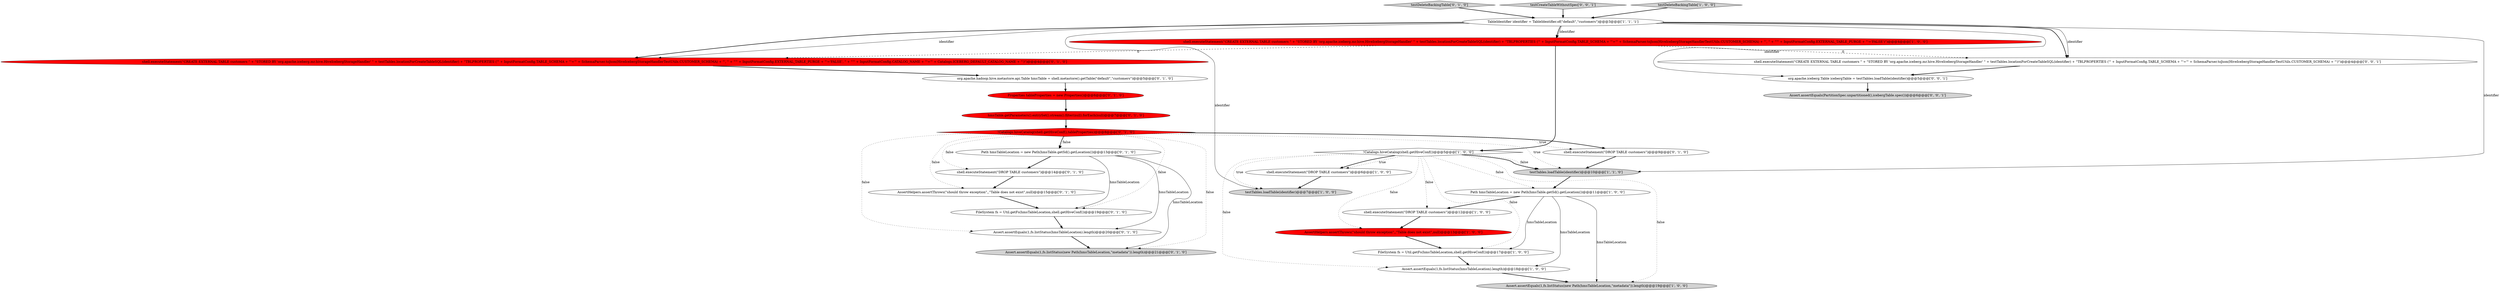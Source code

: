 digraph {
20 [style = filled, label = "testDeleteBackingTable['0', '1', '0']", fillcolor = lightgray, shape = diamond image = "AAA0AAABBB2BBB"];
17 [style = filled, label = "hmsTable.getParameters().entrySet().stream().filter(null).forEach(null)@@@7@@@['0', '1', '0']", fillcolor = red, shape = ellipse image = "AAA1AAABBB2BBB"];
7 [style = filled, label = "Path hmsTableLocation = new Path(hmsTable.getSd().getLocation())@@@11@@@['1', '0', '0']", fillcolor = white, shape = ellipse image = "AAA0AAABBB1BBB"];
4 [style = filled, label = "shell.executeStatement(\"DROP TABLE customers\")@@@12@@@['1', '0', '0']", fillcolor = white, shape = ellipse image = "AAA0AAABBB1BBB"];
16 [style = filled, label = "shell.executeStatement(\"DROP TABLE customers\")@@@9@@@['0', '1', '0']", fillcolor = white, shape = ellipse image = "AAA0AAABBB2BBB"];
19 [style = filled, label = "AssertHelpers.assertThrows(\"should throw exception\",,\"Table does not exist\",null)@@@15@@@['0', '1', '0']", fillcolor = white, shape = ellipse image = "AAA0AAABBB2BBB"];
22 [style = filled, label = "shell.executeStatement(\"CREATE EXTERNAL TABLE customers \" + \"STORED BY 'org.apache.iceberg.mr.hive.HiveIcebergStorageHandler' \" + testTables.locationForCreateTableSQL(identifier) + \"TBLPROPERTIES ('\" + InputFormatConfig.TABLE_SCHEMA + \"'='\" + SchemaParser.toJson(HiveIcebergStorageHandlerTestUtils.CUSTOMER_SCHEMA) + \"', \" + \"'\" + InputFormatConfig.EXTERNAL_TABLE_PURGE + \"'='FALSE', \" + \"'\" + InputFormatConfig.CATALOG_NAME + \"'='\" + Catalogs.ICEBERG_DEFAULT_CATALOG_NAME + \"')\")@@@4@@@['0', '1', '0']", fillcolor = red, shape = ellipse image = "AAA1AAABBB2BBB"];
28 [style = filled, label = "testCreateTableWithoutSpec['0', '0', '1']", fillcolor = lightgray, shape = diamond image = "AAA0AAABBB3BBB"];
6 [style = filled, label = "!Catalogs.hiveCatalog(shell.getHiveConf())@@@5@@@['1', '0', '0']", fillcolor = white, shape = diamond image = "AAA0AAABBB1BBB"];
14 [style = filled, label = "FileSystem fs = Util.getFs(hmsTableLocation,shell.getHiveConf())@@@19@@@['0', '1', '0']", fillcolor = white, shape = ellipse image = "AAA0AAABBB2BBB"];
15 [style = filled, label = "org.apache.hadoop.hive.metastore.api.Table hmsTable = shell.metastore().getTable(\"default\",\"customers\")@@@5@@@['0', '1', '0']", fillcolor = white, shape = ellipse image = "AAA0AAABBB2BBB"];
2 [style = filled, label = "Assert.assertEquals(1,fs.listStatus(hmsTableLocation).length)@@@18@@@['1', '0', '0']", fillcolor = white, shape = ellipse image = "AAA0AAABBB1BBB"];
24 [style = filled, label = "Assert.assertEquals(1,fs.listStatus(hmsTableLocation).length)@@@20@@@['0', '1', '0']", fillcolor = white, shape = ellipse image = "AAA0AAABBB2BBB"];
21 [style = filled, label = "Path hmsTableLocation = new Path(hmsTable.getSd().getLocation())@@@13@@@['0', '1', '0']", fillcolor = white, shape = ellipse image = "AAA0AAABBB2BBB"];
27 [style = filled, label = "Assert.assertEquals(PartitionSpec.unpartitioned(),icebergTable.spec())@@@6@@@['0', '0', '1']", fillcolor = lightgray, shape = ellipse image = "AAA0AAABBB3BBB"];
23 [style = filled, label = "!Catalogs.hiveCatalog(shell.getHiveConf(),tableProperties)@@@8@@@['0', '1', '0']", fillcolor = red, shape = diamond image = "AAA1AAABBB2BBB"];
10 [style = filled, label = "shell.executeStatement(\"DROP TABLE customers\")@@@6@@@['1', '0', '0']", fillcolor = white, shape = ellipse image = "AAA0AAABBB1BBB"];
26 [style = filled, label = "shell.executeStatement(\"CREATE EXTERNAL TABLE customers \" + \"STORED BY 'org.apache.iceberg.mr.hive.HiveIcebergStorageHandler' \" + testTables.locationForCreateTableSQL(identifier) + \"TBLPROPERTIES ('\" + InputFormatConfig.TABLE_SCHEMA + \"'='\" + SchemaParser.toJson(HiveIcebergStorageHandlerTestUtils.CUSTOMER_SCHEMA) + \"')\")@@@4@@@['0', '0', '1']", fillcolor = white, shape = ellipse image = "AAA0AAABBB3BBB"];
0 [style = filled, label = "testDeleteBackingTable['1', '0', '0']", fillcolor = lightgray, shape = diamond image = "AAA0AAABBB1BBB"];
18 [style = filled, label = "Properties tableProperties = new Properties()@@@6@@@['0', '1', '0']", fillcolor = red, shape = ellipse image = "AAA1AAABBB2BBB"];
5 [style = filled, label = "shell.executeStatement(\"CREATE EXTERNAL TABLE customers \" + \"STORED BY 'org.apache.iceberg.mr.hive.HiveIcebergStorageHandler' \" + testTables.locationForCreateTableSQL(identifier) + \"TBLPROPERTIES ('\" + InputFormatConfig.TABLE_SCHEMA + \"'='\" + SchemaParser.toJson(HiveIcebergStorageHandlerTestUtils.CUSTOMER_SCHEMA) + \"', \" + \"'\" + InputFormatConfig.EXTERNAL_TABLE_PURGE + \"'='FALSE')\")@@@4@@@['1', '0', '0']", fillcolor = red, shape = ellipse image = "AAA1AAABBB1BBB"];
25 [style = filled, label = "shell.executeStatement(\"DROP TABLE customers\")@@@14@@@['0', '1', '0']", fillcolor = white, shape = ellipse image = "AAA0AAABBB2BBB"];
8 [style = filled, label = "testTables.loadTable(identifier)@@@7@@@['1', '0', '0']", fillcolor = lightgray, shape = ellipse image = "AAA0AAABBB1BBB"];
1 [style = filled, label = "testTables.loadTable(identifier)@@@10@@@['1', '1', '0']", fillcolor = lightgray, shape = ellipse image = "AAA0AAABBB1BBB"];
13 [style = filled, label = "Assert.assertEquals(1,fs.listStatus(new Path(hmsTableLocation,\"metadata\")).length)@@@21@@@['0', '1', '0']", fillcolor = lightgray, shape = ellipse image = "AAA0AAABBB2BBB"];
9 [style = filled, label = "AssertHelpers.assertThrows(\"should throw exception\",,\"Table does not exist\",null)@@@13@@@['1', '0', '0']", fillcolor = red, shape = ellipse image = "AAA1AAABBB1BBB"];
11 [style = filled, label = "FileSystem fs = Util.getFs(hmsTableLocation,shell.getHiveConf())@@@17@@@['1', '0', '0']", fillcolor = white, shape = ellipse image = "AAA0AAABBB1BBB"];
3 [style = filled, label = "Assert.assertEquals(1,fs.listStatus(new Path(hmsTableLocation,\"metadata\")).length)@@@19@@@['1', '0', '0']", fillcolor = lightgray, shape = ellipse image = "AAA0AAABBB1BBB"];
12 [style = filled, label = "TableIdentifier identifier = TableIdentifier.of(\"default\",\"customers\")@@@3@@@['1', '1', '1']", fillcolor = white, shape = ellipse image = "AAA0AAABBB1BBB"];
29 [style = filled, label = "org.apache.iceberg.Table icebergTable = testTables.loadTable(identifier)@@@5@@@['0', '0', '1']", fillcolor = white, shape = ellipse image = "AAA0AAABBB3BBB"];
6->4 [style = dotted, label="false"];
23->16 [style = dotted, label="true"];
4->9 [style = bold, label=""];
14->24 [style = bold, label=""];
6->11 [style = dotted, label="false"];
23->16 [style = bold, label=""];
22->15 [style = bold, label=""];
21->13 [style = solid, label="hmsTableLocation"];
21->14 [style = solid, label="hmsTableLocation"];
12->5 [style = bold, label=""];
9->11 [style = bold, label=""];
6->3 [style = dotted, label="false"];
12->26 [style = solid, label="identifier"];
5->26 [style = dashed, label="0"];
7->2 [style = solid, label="hmsTableLocation"];
7->11 [style = solid, label="hmsTableLocation"];
26->29 [style = bold, label=""];
2->3 [style = bold, label=""];
0->12 [style = bold, label=""];
6->2 [style = dotted, label="false"];
12->1 [style = solid, label="identifier"];
23->24 [style = dotted, label="false"];
18->17 [style = bold, label=""];
6->9 [style = dotted, label="false"];
23->13 [style = dotted, label="false"];
6->7 [style = dotted, label="false"];
12->26 [style = bold, label=""];
7->4 [style = bold, label=""];
21->25 [style = bold, label=""];
28->12 [style = bold, label=""];
1->7 [style = bold, label=""];
15->18 [style = bold, label=""];
17->23 [style = bold, label=""];
11->2 [style = bold, label=""];
12->29 [style = solid, label="identifier"];
23->21 [style = dotted, label="false"];
6->10 [style = dotted, label="true"];
23->19 [style = dotted, label="false"];
6->1 [style = bold, label=""];
29->27 [style = bold, label=""];
12->22 [style = solid, label="identifier"];
23->1 [style = dotted, label="true"];
23->14 [style = dotted, label="false"];
19->14 [style = bold, label=""];
5->6 [style = bold, label=""];
10->8 [style = bold, label=""];
23->21 [style = bold, label=""];
16->1 [style = bold, label=""];
23->25 [style = dotted, label="false"];
6->8 [style = dotted, label="true"];
6->10 [style = bold, label=""];
12->5 [style = solid, label="identifier"];
20->12 [style = bold, label=""];
25->19 [style = bold, label=""];
21->24 [style = solid, label="hmsTableLocation"];
12->8 [style = solid, label="identifier"];
6->1 [style = dotted, label="false"];
7->3 [style = solid, label="hmsTableLocation"];
12->22 [style = bold, label=""];
24->13 [style = bold, label=""];
5->22 [style = dashed, label="0"];
}
